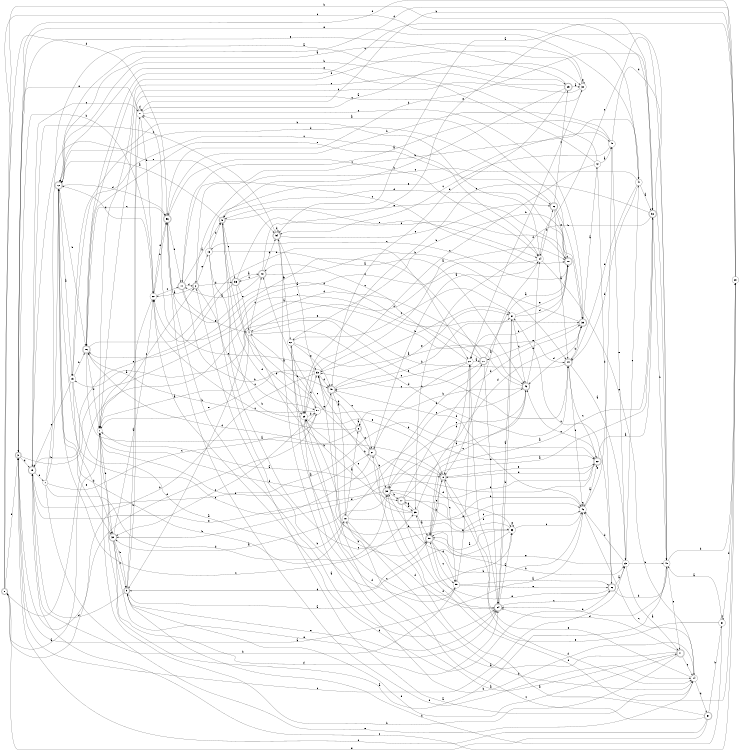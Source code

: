 digraph n50_3 {
__start0 [label="" shape="none"];

rankdir=LR;
size="8,5";

s0 [style="rounded,filled", color="black", fillcolor="white" shape="doublecircle", label="0"];
s1 [style="filled", color="black", fillcolor="white" shape="circle", label="1"];
s2 [style="rounded,filled", color="black", fillcolor="white" shape="doublecircle", label="2"];
s3 [style="rounded,filled", color="black", fillcolor="white" shape="doublecircle", label="3"];
s4 [style="filled", color="black", fillcolor="white" shape="circle", label="4"];
s5 [style="rounded,filled", color="black", fillcolor="white" shape="doublecircle", label="5"];
s6 [style="rounded,filled", color="black", fillcolor="white" shape="doublecircle", label="6"];
s7 [style="filled", color="black", fillcolor="white" shape="circle", label="7"];
s8 [style="rounded,filled", color="black", fillcolor="white" shape="doublecircle", label="8"];
s9 [style="rounded,filled", color="black", fillcolor="white" shape="doublecircle", label="9"];
s10 [style="rounded,filled", color="black", fillcolor="white" shape="doublecircle", label="10"];
s11 [style="rounded,filled", color="black", fillcolor="white" shape="doublecircle", label="11"];
s12 [style="rounded,filled", color="black", fillcolor="white" shape="doublecircle", label="12"];
s13 [style="filled", color="black", fillcolor="white" shape="circle", label="13"];
s14 [style="filled", color="black", fillcolor="white" shape="circle", label="14"];
s15 [style="filled", color="black", fillcolor="white" shape="circle", label="15"];
s16 [style="rounded,filled", color="black", fillcolor="white" shape="doublecircle", label="16"];
s17 [style="rounded,filled", color="black", fillcolor="white" shape="doublecircle", label="17"];
s18 [style="filled", color="black", fillcolor="white" shape="circle", label="18"];
s19 [style="rounded,filled", color="black", fillcolor="white" shape="doublecircle", label="19"];
s20 [style="rounded,filled", color="black", fillcolor="white" shape="doublecircle", label="20"];
s21 [style="rounded,filled", color="black", fillcolor="white" shape="doublecircle", label="21"];
s22 [style="rounded,filled", color="black", fillcolor="white" shape="doublecircle", label="22"];
s23 [style="filled", color="black", fillcolor="white" shape="circle", label="23"];
s24 [style="rounded,filled", color="black", fillcolor="white" shape="doublecircle", label="24"];
s25 [style="rounded,filled", color="black", fillcolor="white" shape="doublecircle", label="25"];
s26 [style="rounded,filled", color="black", fillcolor="white" shape="doublecircle", label="26"];
s27 [style="filled", color="black", fillcolor="white" shape="circle", label="27"];
s28 [style="filled", color="black", fillcolor="white" shape="circle", label="28"];
s29 [style="filled", color="black", fillcolor="white" shape="circle", label="29"];
s30 [style="filled", color="black", fillcolor="white" shape="circle", label="30"];
s31 [style="filled", color="black", fillcolor="white" shape="circle", label="31"];
s32 [style="rounded,filled", color="black", fillcolor="white" shape="doublecircle", label="32"];
s33 [style="filled", color="black", fillcolor="white" shape="circle", label="33"];
s34 [style="filled", color="black", fillcolor="white" shape="circle", label="34"];
s35 [style="filled", color="black", fillcolor="white" shape="circle", label="35"];
s36 [style="rounded,filled", color="black", fillcolor="white" shape="doublecircle", label="36"];
s37 [style="filled", color="black", fillcolor="white" shape="circle", label="37"];
s38 [style="rounded,filled", color="black", fillcolor="white" shape="doublecircle", label="38"];
s39 [style="rounded,filled", color="black", fillcolor="white" shape="doublecircle", label="39"];
s40 [style="filled", color="black", fillcolor="white" shape="circle", label="40"];
s41 [style="rounded,filled", color="black", fillcolor="white" shape="doublecircle", label="41"];
s42 [style="filled", color="black", fillcolor="white" shape="circle", label="42"];
s43 [style="rounded,filled", color="black", fillcolor="white" shape="doublecircle", label="43"];
s44 [style="rounded,filled", color="black", fillcolor="white" shape="doublecircle", label="44"];
s45 [style="rounded,filled", color="black", fillcolor="white" shape="doublecircle", label="45"];
s46 [style="filled", color="black", fillcolor="white" shape="circle", label="46"];
s47 [style="filled", color="black", fillcolor="white" shape="circle", label="47"];
s48 [style="rounded,filled", color="black", fillcolor="white" shape="doublecircle", label="48"];
s49 [style="filled", color="black", fillcolor="white" shape="circle", label="49"];
s50 [style="filled", color="black", fillcolor="white" shape="circle", label="50"];
s51 [style="filled", color="black", fillcolor="white" shape="circle", label="51"];
s52 [style="rounded,filled", color="black", fillcolor="white" shape="doublecircle", label="52"];
s53 [style="filled", color="black", fillcolor="white" shape="circle", label="53"];
s54 [style="rounded,filled", color="black", fillcolor="white" shape="doublecircle", label="54"];
s55 [style="rounded,filled", color="black", fillcolor="white" shape="doublecircle", label="55"];
s56 [style="rounded,filled", color="black", fillcolor="white" shape="doublecircle", label="56"];
s57 [style="rounded,filled", color="black", fillcolor="white" shape="doublecircle", label="57"];
s58 [style="rounded,filled", color="black", fillcolor="white" shape="doublecircle", label="58"];
s59 [style="filled", color="black", fillcolor="white" shape="circle", label="59"];
s60 [style="filled", color="black", fillcolor="white" shape="circle", label="60"];
s61 [style="filled", color="black", fillcolor="white" shape="circle", label="61"];
s0 -> s44 [label="a"];
s0 -> s52 [label="b"];
s0 -> s47 [label="c"];
s0 -> s56 [label="d"];
s0 -> s3 [label="e"];
s1 -> s0 [label="a"];
s1 -> s32 [label="b"];
s1 -> s2 [label="c"];
s1 -> s8 [label="d"];
s1 -> s21 [label="e"];
s2 -> s60 [label="a"];
s2 -> s47 [label="b"];
s2 -> s50 [label="c"];
s2 -> s55 [label="d"];
s2 -> s13 [label="e"];
s3 -> s46 [label="a"];
s3 -> s60 [label="b"];
s3 -> s23 [label="c"];
s3 -> s19 [label="d"];
s3 -> s39 [label="e"];
s4 -> s1 [label="a"];
s4 -> s17 [label="b"];
s4 -> s48 [label="c"];
s4 -> s44 [label="d"];
s4 -> s44 [label="e"];
s5 -> s12 [label="a"];
s5 -> s22 [label="b"];
s5 -> s55 [label="c"];
s5 -> s29 [label="d"];
s5 -> s34 [label="e"];
s6 -> s6 [label="a"];
s6 -> s53 [label="b"];
s6 -> s60 [label="c"];
s6 -> s16 [label="d"];
s6 -> s21 [label="e"];
s7 -> s25 [label="a"];
s7 -> s12 [label="b"];
s7 -> s50 [label="c"];
s7 -> s38 [label="d"];
s7 -> s14 [label="e"];
s8 -> s1 [label="a"];
s8 -> s58 [label="b"];
s8 -> s59 [label="c"];
s8 -> s14 [label="d"];
s8 -> s22 [label="e"];
s9 -> s33 [label="a"];
s9 -> s51 [label="b"];
s9 -> s30 [label="c"];
s9 -> s19 [label="d"];
s9 -> s24 [label="e"];
s10 -> s51 [label="a"];
s10 -> s27 [label="b"];
s10 -> s13 [label="c"];
s10 -> s5 [label="d"];
s10 -> s5 [label="e"];
s11 -> s5 [label="a"];
s11 -> s45 [label="b"];
s11 -> s10 [label="c"];
s11 -> s2 [label="d"];
s11 -> s4 [label="e"];
s12 -> s15 [label="a"];
s12 -> s16 [label="b"];
s12 -> s35 [label="c"];
s12 -> s56 [label="d"];
s12 -> s32 [label="e"];
s13 -> s43 [label="a"];
s13 -> s58 [label="b"];
s13 -> s33 [label="c"];
s13 -> s5 [label="d"];
s13 -> s49 [label="e"];
s14 -> s2 [label="a"];
s14 -> s54 [label="b"];
s14 -> s46 [label="c"];
s14 -> s57 [label="d"];
s14 -> s8 [label="e"];
s15 -> s18 [label="a"];
s15 -> s16 [label="b"];
s15 -> s34 [label="c"];
s15 -> s32 [label="d"];
s15 -> s19 [label="e"];
s16 -> s8 [label="a"];
s16 -> s27 [label="b"];
s16 -> s56 [label="c"];
s16 -> s1 [label="d"];
s16 -> s26 [label="e"];
s17 -> s35 [label="a"];
s17 -> s46 [label="b"];
s17 -> s43 [label="c"];
s17 -> s39 [label="d"];
s17 -> s28 [label="e"];
s18 -> s6 [label="a"];
s18 -> s12 [label="b"];
s18 -> s43 [label="c"];
s18 -> s14 [label="d"];
s18 -> s46 [label="e"];
s19 -> s22 [label="a"];
s19 -> s59 [label="b"];
s19 -> s51 [label="c"];
s19 -> s7 [label="d"];
s19 -> s54 [label="e"];
s20 -> s10 [label="a"];
s20 -> s16 [label="b"];
s20 -> s53 [label="c"];
s20 -> s56 [label="d"];
s20 -> s24 [label="e"];
s21 -> s34 [label="a"];
s21 -> s38 [label="b"];
s21 -> s48 [label="c"];
s21 -> s33 [label="d"];
s21 -> s12 [label="e"];
s22 -> s52 [label="a"];
s22 -> s38 [label="b"];
s22 -> s43 [label="c"];
s22 -> s8 [label="d"];
s22 -> s32 [label="e"];
s23 -> s41 [label="a"];
s23 -> s40 [label="b"];
s23 -> s47 [label="c"];
s23 -> s46 [label="d"];
s23 -> s58 [label="e"];
s24 -> s33 [label="a"];
s24 -> s37 [label="b"];
s24 -> s36 [label="c"];
s24 -> s38 [label="d"];
s24 -> s27 [label="e"];
s25 -> s30 [label="a"];
s25 -> s5 [label="b"];
s25 -> s1 [label="c"];
s25 -> s45 [label="d"];
s25 -> s3 [label="e"];
s26 -> s44 [label="a"];
s26 -> s39 [label="b"];
s26 -> s25 [label="c"];
s26 -> s15 [label="d"];
s26 -> s10 [label="e"];
s27 -> s20 [label="a"];
s27 -> s21 [label="b"];
s27 -> s48 [label="c"];
s27 -> s8 [label="d"];
s27 -> s45 [label="e"];
s28 -> s54 [label="a"];
s28 -> s51 [label="b"];
s28 -> s19 [label="c"];
s28 -> s12 [label="d"];
s28 -> s3 [label="e"];
s29 -> s41 [label="a"];
s29 -> s5 [label="b"];
s29 -> s53 [label="c"];
s29 -> s50 [label="d"];
s29 -> s8 [label="e"];
s30 -> s12 [label="a"];
s30 -> s27 [label="b"];
s30 -> s1 [label="c"];
s30 -> s16 [label="d"];
s30 -> s30 [label="e"];
s31 -> s40 [label="a"];
s31 -> s9 [label="b"];
s31 -> s31 [label="c"];
s31 -> s28 [label="d"];
s31 -> s58 [label="e"];
s32 -> s60 [label="a"];
s32 -> s9 [label="b"];
s32 -> s9 [label="c"];
s32 -> s24 [label="d"];
s32 -> s24 [label="e"];
s33 -> s58 [label="a"];
s33 -> s29 [label="b"];
s33 -> s46 [label="c"];
s33 -> s9 [label="d"];
s33 -> s33 [label="e"];
s34 -> s8 [label="a"];
s34 -> s12 [label="b"];
s34 -> s4 [label="c"];
s34 -> s26 [label="d"];
s34 -> s14 [label="e"];
s35 -> s58 [label="a"];
s35 -> s53 [label="b"];
s35 -> s17 [label="c"];
s35 -> s39 [label="d"];
s35 -> s29 [label="e"];
s36 -> s23 [label="a"];
s36 -> s40 [label="b"];
s36 -> s37 [label="c"];
s36 -> s60 [label="d"];
s36 -> s35 [label="e"];
s37 -> s24 [label="a"];
s37 -> s53 [label="b"];
s37 -> s43 [label="c"];
s37 -> s10 [label="d"];
s37 -> s10 [label="e"];
s38 -> s32 [label="a"];
s38 -> s17 [label="b"];
s38 -> s46 [label="c"];
s38 -> s20 [label="d"];
s38 -> s19 [label="e"];
s39 -> s42 [label="a"];
s39 -> s61 [label="b"];
s39 -> s60 [label="c"];
s39 -> s43 [label="d"];
s39 -> s20 [label="e"];
s40 -> s1 [label="a"];
s40 -> s28 [label="b"];
s40 -> s34 [label="c"];
s40 -> s24 [label="d"];
s40 -> s41 [label="e"];
s41 -> s29 [label="a"];
s41 -> s1 [label="b"];
s41 -> s14 [label="c"];
s41 -> s24 [label="d"];
s41 -> s9 [label="e"];
s42 -> s49 [label="a"];
s42 -> s12 [label="b"];
s42 -> s29 [label="c"];
s42 -> s36 [label="d"];
s42 -> s12 [label="e"];
s43 -> s38 [label="a"];
s43 -> s6 [label="b"];
s43 -> s38 [label="c"];
s43 -> s9 [label="d"];
s43 -> s34 [label="e"];
s44 -> s23 [label="a"];
s44 -> s39 [label="b"];
s44 -> s22 [label="c"];
s44 -> s46 [label="d"];
s44 -> s15 [label="e"];
s45 -> s18 [label="a"];
s45 -> s37 [label="b"];
s45 -> s21 [label="c"];
s45 -> s24 [label="d"];
s45 -> s37 [label="e"];
s46 -> s22 [label="a"];
s46 -> s38 [label="b"];
s46 -> s46 [label="c"];
s46 -> s45 [label="d"];
s46 -> s49 [label="e"];
s47 -> s52 [label="a"];
s47 -> s44 [label="b"];
s47 -> s2 [label="c"];
s47 -> s44 [label="d"];
s47 -> s3 [label="e"];
s48 -> s11 [label="a"];
s48 -> s44 [label="b"];
s48 -> s55 [label="c"];
s48 -> s54 [label="d"];
s48 -> s40 [label="e"];
s49 -> s11 [label="a"];
s49 -> s56 [label="b"];
s49 -> s54 [label="c"];
s49 -> s40 [label="d"];
s49 -> s23 [label="e"];
s50 -> s4 [label="a"];
s50 -> s16 [label="b"];
s50 -> s32 [label="c"];
s50 -> s3 [label="d"];
s50 -> s45 [label="e"];
s51 -> s30 [label="a"];
s51 -> s60 [label="b"];
s51 -> s39 [label="c"];
s51 -> s51 [label="d"];
s51 -> s3 [label="e"];
s52 -> s58 [label="a"];
s52 -> s40 [label="b"];
s52 -> s16 [label="c"];
s52 -> s35 [label="d"];
s52 -> s29 [label="e"];
s53 -> s10 [label="a"];
s53 -> s0 [label="b"];
s53 -> s51 [label="c"];
s53 -> s45 [label="d"];
s53 -> s1 [label="e"];
s54 -> s53 [label="a"];
s54 -> s61 [label="b"];
s54 -> s19 [label="c"];
s54 -> s54 [label="d"];
s54 -> s26 [label="e"];
s55 -> s48 [label="a"];
s55 -> s50 [label="b"];
s55 -> s19 [label="c"];
s55 -> s10 [label="d"];
s55 -> s4 [label="e"];
s56 -> s24 [label="a"];
s56 -> s52 [label="b"];
s56 -> s34 [label="c"];
s56 -> s11 [label="d"];
s56 -> s14 [label="e"];
s57 -> s21 [label="a"];
s57 -> s31 [label="b"];
s57 -> s18 [label="c"];
s57 -> s3 [label="d"];
s57 -> s0 [label="e"];
s58 -> s52 [label="a"];
s58 -> s23 [label="b"];
s58 -> s59 [label="c"];
s58 -> s59 [label="d"];
s58 -> s8 [label="e"];
s59 -> s36 [label="a"];
s59 -> s27 [label="b"];
s59 -> s53 [label="c"];
s59 -> s61 [label="d"];
s59 -> s36 [label="e"];
s60 -> s1 [label="a"];
s60 -> s56 [label="b"];
s60 -> s11 [label="c"];
s60 -> s12 [label="d"];
s60 -> s56 [label="e"];
s61 -> s43 [label="a"];
s61 -> s58 [label="b"];
s61 -> s37 [label="c"];
s61 -> s29 [label="d"];
s61 -> s45 [label="e"];

}
